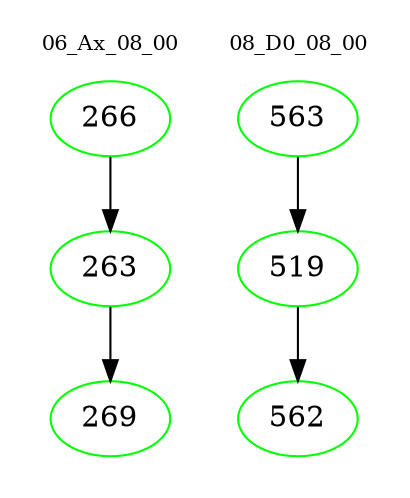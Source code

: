 digraph{
subgraph cluster_0 {
color = white
label = "06_Ax_08_00";
fontsize=10;
T0_266 [label="266", color="green"]
T0_266 -> T0_263 [color="black"]
T0_263 [label="263", color="green"]
T0_263 -> T0_269 [color="black"]
T0_269 [label="269", color="green"]
}
subgraph cluster_1 {
color = white
label = "08_D0_08_00";
fontsize=10;
T1_563 [label="563", color="green"]
T1_563 -> T1_519 [color="black"]
T1_519 [label="519", color="green"]
T1_519 -> T1_562 [color="black"]
T1_562 [label="562", color="green"]
}
}
